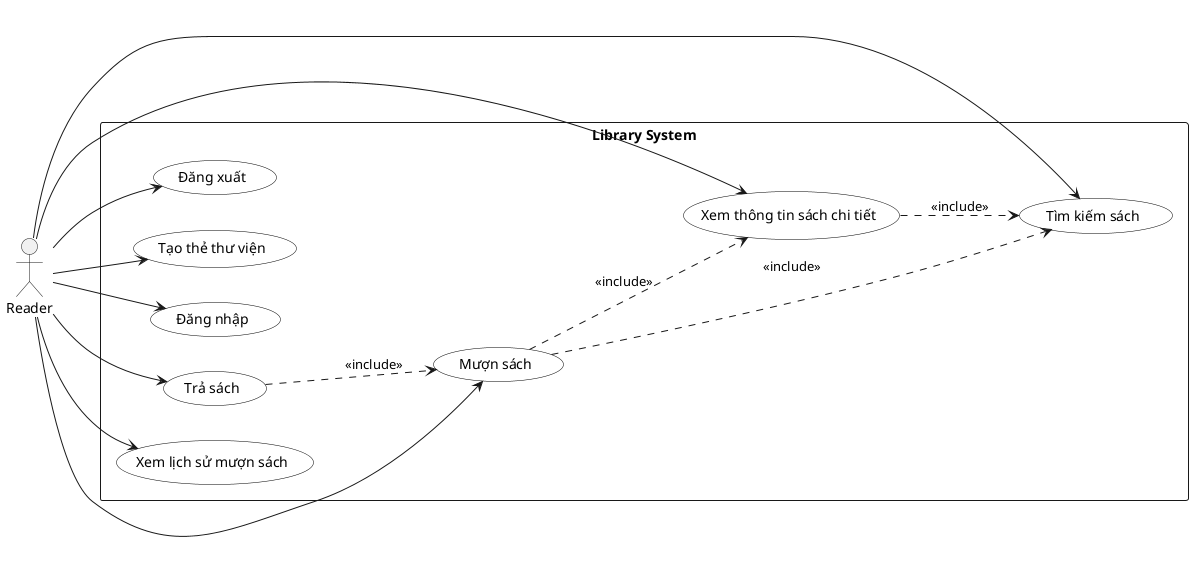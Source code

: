 @startuml
left to right direction
skinparam usecase {
  BackgroundColor white
  BorderColor black
}

actor "Reader" as reader

rectangle "Library System" {
  usecase "Tạo thẻ thư viện" as UC1
  usecase "Đăng nhập" as UC2
  usecase "Tìm kiếm sách" as UC3
  usecase "Xem thông tin sách chi tiết" as UC4
  usecase "Mượn sách" as UC5
  usecase "Trả sách" as UC6
  usecase "Xem lịch sử mượn sách" as UC7
  usecase "Đăng xuất" as UC8
}

' Basic associations
reader --> UC1
reader --> UC2
reader --> UC3
reader --> UC4
reader --> UC5
reader --> UC6
reader --> UC7
reader --> UC8

' Include relationships
UC5 ..> UC3 : <<include>>
UC4 ..> UC3 : <<include>>
UC5 ..> UC4 : <<include>>
UC6 ..> UC5 : <<include>>


@enduml